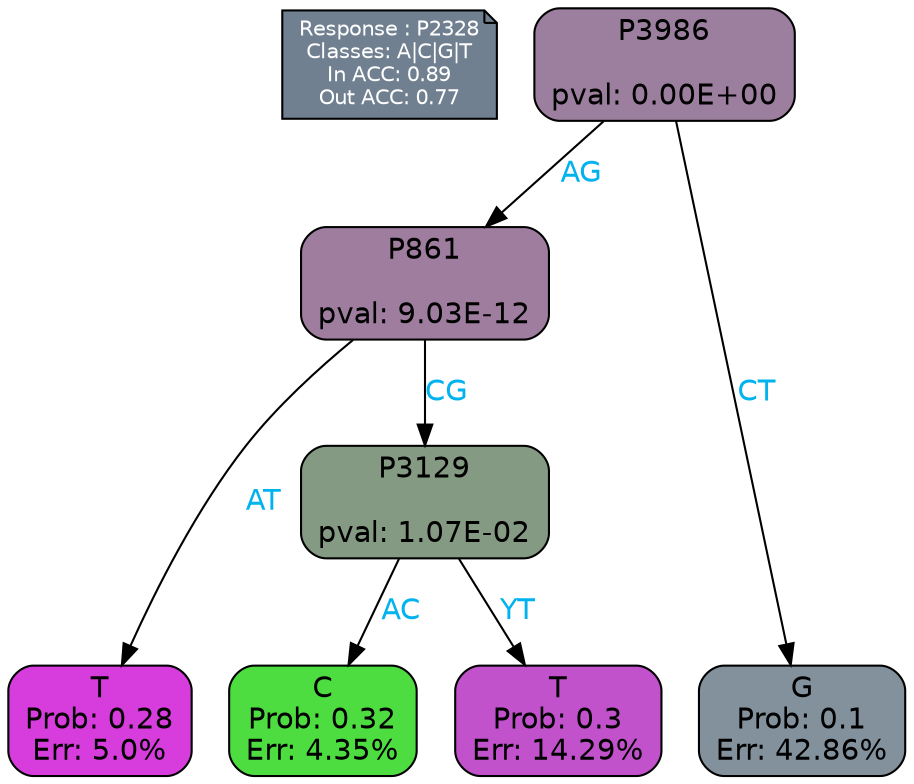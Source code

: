 digraph Tree {
node [shape=box, style="filled, rounded", color="black", fontname=helvetica] ;
graph [ranksep=equally, splines=polylines, bgcolor=transparent, dpi=600] ;
edge [fontname=helvetica] ;
LEGEND [label="Response : P2328
Classes: A|C|G|T
In ACC: 0.89
Out ACC: 0.77
",shape=note,align=left,style=filled,fillcolor="slategray",fontcolor="white",fontsize=10];1 [label="P3986

pval: 0.00E+00", fillcolor="#9c7f9e"] ;
2 [label="P861

pval: 9.03E-12", fillcolor="#9e7d9f"] ;
3 [label="T
Prob: 0.28
Err: 5.0%", fillcolor="#d73cdc"] ;
4 [label="P3129

pval: 1.07E-02", fillcolor="#859a83"] ;
5 [label="C
Prob: 0.32
Err: 4.35%", fillcolor="#4ddd40"] ;
6 [label="T
Prob: 0.3
Err: 14.29%", fillcolor="#c251cc"] ;
7 [label="G
Prob: 0.1
Err: 42.86%", fillcolor="#82919b"] ;
1 -> 2 [label="AG",fontcolor=deepskyblue2] ;
1 -> 7 [label="CT",fontcolor=deepskyblue2] ;
2 -> 3 [label="AT",fontcolor=deepskyblue2] ;
2 -> 4 [label="CG",fontcolor=deepskyblue2] ;
4 -> 5 [label="AC",fontcolor=deepskyblue2] ;
4 -> 6 [label="YT",fontcolor=deepskyblue2] ;
{rank = same; 3;5;6;7;}{rank = same; LEGEND;1;}}